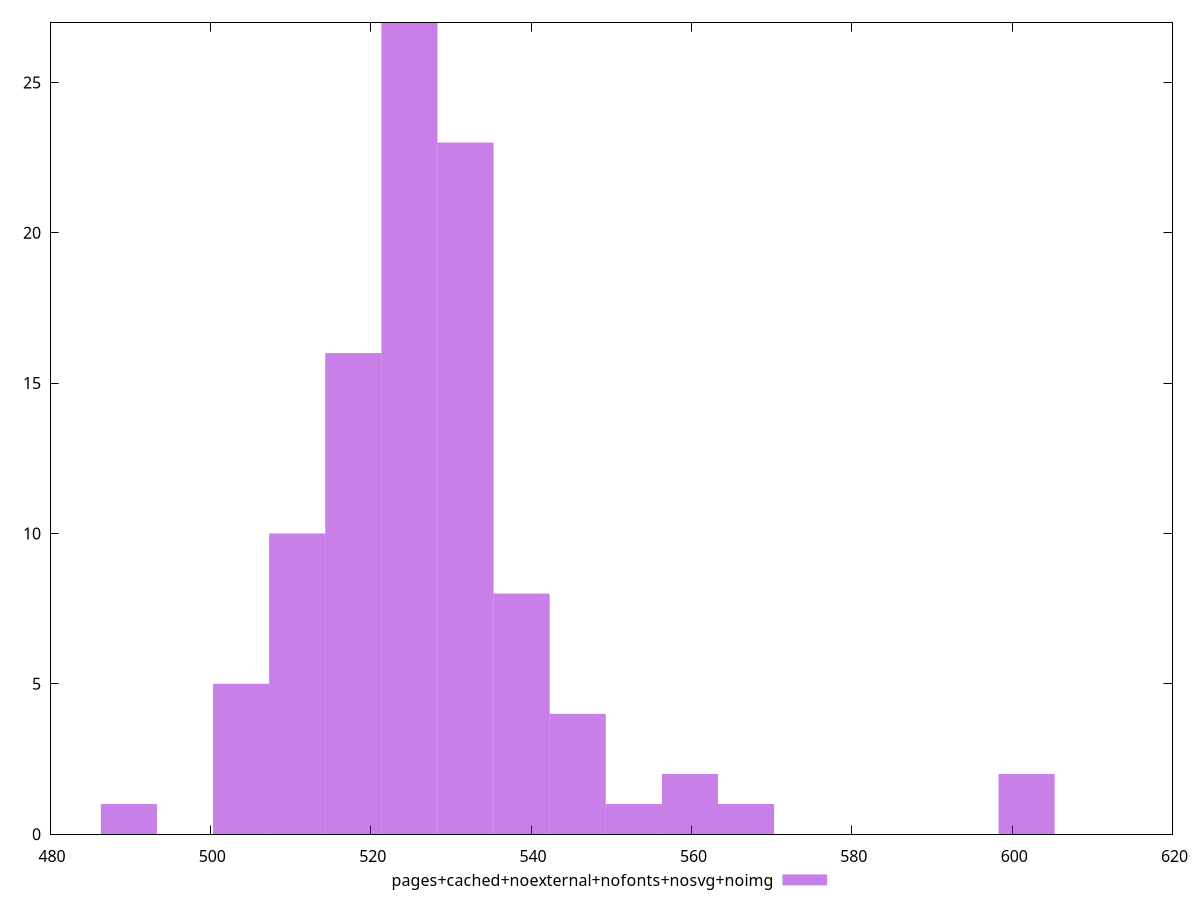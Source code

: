 $_pagesCachedNoexternalNofontsNosvgNoimg <<EOF
517.829223636309 16
531.824608058912 23
503.83383921370614 5
524.8269158476105 27
545.819992481515 4
510.8315314250076 10
566.8130691154194 1
538.8223002702135 8
559.8153769041179 2
601.8015301719267 2
552.8176846928164 1
489.8384547911032 1
EOF
set key outside below
set terminal pngcairo
set output "report_00006_2020-11-02T20-21-41.718Z/mainthread-work-breakdown/pages+cached+noexternal+nofonts+nosvg+noimg//raw_hist.png"
set yrange [0:27]
set boxwidth 6.997692211301474
set style fill transparent solid 0.5 noborder
plot $_pagesCachedNoexternalNofontsNosvgNoimg title "pages+cached+noexternal+nofonts+nosvg+noimg" with boxes ,